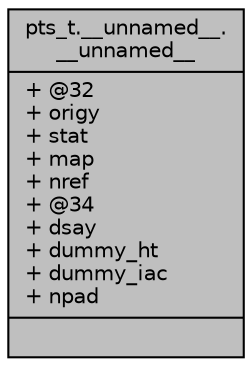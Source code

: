 digraph "pts_t.__unnamed__.__unnamed__"
{
 // INTERACTIVE_SVG=YES
  bgcolor="transparent";
  edge [fontname="Helvetica",fontsize="10",labelfontname="Helvetica",labelfontsize="10"];
  node [fontname="Helvetica",fontsize="10",shape=record];
  Node553 [label="{pts_t.__unnamed__.\l__unnamed__\n|+ @32\l+ origy\l+ stat\l+ map\l+ nref\l+ @34\l+ dsay\l+ dummy_ht\l+ dummy_iac\l+ npad\l|}",height=0.2,width=0.4,color="black", fillcolor="grey75", style="filled", fontcolor="black"];
}
